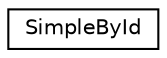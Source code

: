 digraph "Graphical Class Hierarchy"
{
  edge [fontname="Helvetica",fontsize="10",labelfontname="Helvetica",labelfontsize="10"];
  node [fontname="Helvetica",fontsize="10",shape=record];
  rankdir="LR";
  Node1 [label="SimpleById",height=0.2,width=0.4,color="black", fillcolor="white", style="filled",URL="$class_simple_by_id.html"];
}
